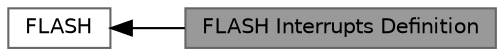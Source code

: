 digraph "FLASH Interrupts Definition"
{
 // LATEX_PDF_SIZE
  bgcolor="transparent";
  edge [fontname=Helvetica,fontsize=10,labelfontname=Helvetica,labelfontsize=10];
  node [fontname=Helvetica,fontsize=10,shape=box,height=0.2,width=0.4];
  rankdir=LR;
  Node2 [id="Node000002",label="FLASH",height=0.2,width=0.4,color="grey40", fillcolor="white", style="filled",URL="$group___f_l_a_s_h.html",tooltip="FLASH HAL module driver"];
  Node1 [id="Node000001",label="FLASH Interrupts Definition",height=0.2,width=0.4,color="gray40", fillcolor="grey60", style="filled", fontcolor="black",tooltip="FLASH Interrupt definition"];
  Node2->Node1 [shape=plaintext, dir="back", style="solid"];
}
